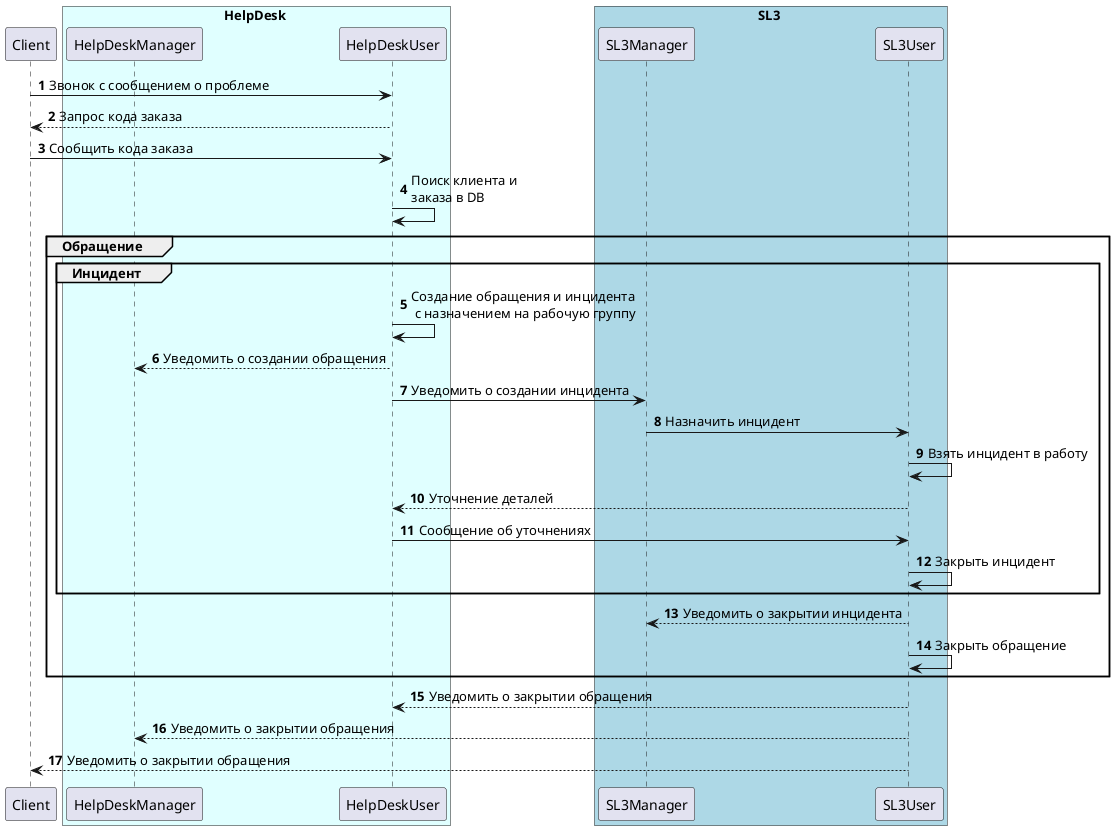 @startuml

autonumber
'title Прокси динамической миграции

participant Client

box HelpDesk #LightCyan
	participant HelpDeskManager
	participant HelpDeskUser
end box
box SL3 #LightBlue
	participant SL3Manager
	participant SL3User
end box

Client -> HelpDeskUser: Звонок с сообщением о проблеме
Client <-- HelpDeskUser: Запрос кода заказа
Client -> HelpDeskUser: Сообщить кода заказа
HelpDeskUser -> HelpDeskUser: Поиск клиента и\nзаказа в DB
group Обращение
group Инцидент
HelpDeskUser -> HelpDeskUser: Создание обращения и инцидента\n с назначением на рабочую группу
HelpDeskManager <-- HelpDeskUser: Уведомить о создании обращения
HelpDeskUser -> SL3Manager: Уведомить о создании инцидента
SL3Manager -> SL3User: Назначить инцидент
SL3User -> SL3User: Взять инцидент в работу
HelpDeskUser <-- SL3User: Уточнение деталей
HelpDeskUser -> SL3User: Сообщение об уточнениях
SL3User -> SL3User: Закрыть инцидент
end
SL3Manager <-- SL3User: Уведомить о закрытии инцидента
SL3User -> SL3User: Закрыть обращение
end
HelpDeskUser <-- SL3User: Уведомить о закрытии обращения
HelpDeskManager <-- SL3User: Уведомить о закрытии обращения
Client <-- SL3User: Уведомить о закрытии обращения

@enduml